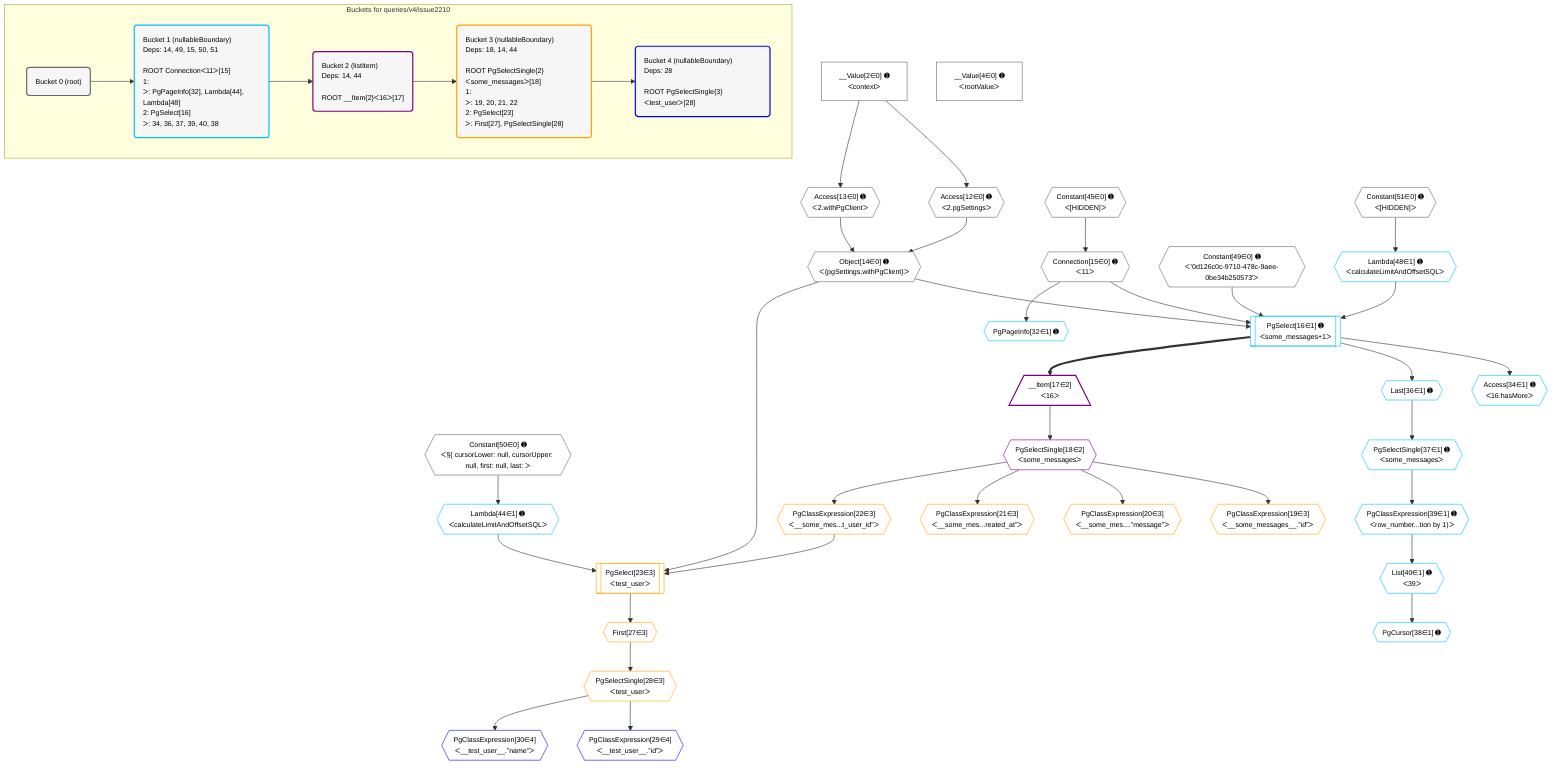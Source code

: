 %%{init: {'themeVariables': { 'fontSize': '12px'}}}%%
graph TD
    classDef path fill:#eee,stroke:#000,color:#000
    classDef plan fill:#fff,stroke-width:1px,color:#000
    classDef itemplan fill:#fff,stroke-width:2px,color:#000
    classDef unbatchedplan fill:#dff,stroke-width:1px,color:#000
    classDef sideeffectplan fill:#fcc,stroke-width:2px,color:#000
    classDef bucket fill:#f6f6f6,color:#000,stroke-width:2px,text-align:left


    %% plan dependencies
    Object14{{"Object[14∈0] ➊<br />ᐸ{pgSettings,withPgClient}ᐳ"}}:::plan
    Access12{{"Access[12∈0] ➊<br />ᐸ2.pgSettingsᐳ"}}:::plan
    Access13{{"Access[13∈0] ➊<br />ᐸ2.withPgClientᐳ"}}:::plan
    Access12 & Access13 --> Object14
    __Value2["__Value[2∈0] ➊<br />ᐸcontextᐳ"]:::plan
    __Value2 --> Access12
    __Value2 --> Access13
    Connection15{{"Connection[15∈0] ➊<br />ᐸ11ᐳ"}}:::plan
    Constant45{{"Constant[45∈0] ➊<br />ᐸ[HIDDEN]ᐳ"}}:::plan
    Constant45 --> Connection15
    __Value4["__Value[4∈0] ➊<br />ᐸrootValueᐳ"]:::plan
    Constant49{{"Constant[49∈0] ➊<br />ᐸ'0d126c0c-9710-478c-9aee-0be34b250573'ᐳ"}}:::plan
    Constant50{{"Constant[50∈0] ➊<br />ᐸ§{ cursorLower: null, cursorUpper: null, first: null, last: ᐳ"}}:::plan
    Constant51{{"Constant[51∈0] ➊<br />ᐸ[HIDDEN]ᐳ"}}:::plan
    PgSelect16[["PgSelect[16∈1] ➊<br />ᐸsome_messages+1ᐳ"]]:::plan
    Lambda48{{"Lambda[48∈1] ➊<br />ᐸcalculateLimitAndOffsetSQLᐳ"}}:::plan
    Object14 & Constant49 & Connection15 & Lambda48 --> PgSelect16
    PgPageInfo32{{"PgPageInfo[32∈1] ➊"}}:::plan
    Connection15 --> PgPageInfo32
    Access34{{"Access[34∈1] ➊<br />ᐸ16.hasMoreᐳ"}}:::plan
    PgSelect16 --> Access34
    Last36{{"Last[36∈1] ➊"}}:::plan
    PgSelect16 --> Last36
    PgSelectSingle37{{"PgSelectSingle[37∈1] ➊<br />ᐸsome_messagesᐳ"}}:::plan
    Last36 --> PgSelectSingle37
    PgCursor38{{"PgCursor[38∈1] ➊"}}:::plan
    List40{{"List[40∈1] ➊<br />ᐸ39ᐳ"}}:::plan
    List40 --> PgCursor38
    PgClassExpression39{{"PgClassExpression[39∈1] ➊<br />ᐸrow_number...tion by 1)ᐳ"}}:::plan
    PgSelectSingle37 --> PgClassExpression39
    PgClassExpression39 --> List40
    Lambda44{{"Lambda[44∈1] ➊<br />ᐸcalculateLimitAndOffsetSQLᐳ"}}:::plan
    Constant50 --> Lambda44
    Constant51 --> Lambda48
    __Item17[/"__Item[17∈2]<br />ᐸ16ᐳ"\]:::itemplan
    PgSelect16 ==> __Item17
    PgSelectSingle18{{"PgSelectSingle[18∈2]<br />ᐸsome_messagesᐳ"}}:::plan
    __Item17 --> PgSelectSingle18
    PgSelect23[["PgSelect[23∈3]<br />ᐸtest_userᐳ"]]:::plan
    PgClassExpression22{{"PgClassExpression[22∈3]<br />ᐸ__some_mes...t_user_id”ᐳ"}}:::plan
    Object14 & PgClassExpression22 & Lambda44 --> PgSelect23
    PgClassExpression19{{"PgClassExpression[19∈3]<br />ᐸ__some_messages__.”id”ᐳ"}}:::plan
    PgSelectSingle18 --> PgClassExpression19
    PgClassExpression20{{"PgClassExpression[20∈3]<br />ᐸ__some_mes....”message”ᐳ"}}:::plan
    PgSelectSingle18 --> PgClassExpression20
    PgClassExpression21{{"PgClassExpression[21∈3]<br />ᐸ__some_mes...reated_at”ᐳ"}}:::plan
    PgSelectSingle18 --> PgClassExpression21
    PgSelectSingle18 --> PgClassExpression22
    First27{{"First[27∈3]"}}:::plan
    PgSelect23 --> First27
    PgSelectSingle28{{"PgSelectSingle[28∈3]<br />ᐸtest_userᐳ"}}:::plan
    First27 --> PgSelectSingle28
    PgClassExpression29{{"PgClassExpression[29∈4]<br />ᐸ__test_user__.”id”ᐳ"}}:::plan
    PgSelectSingle28 --> PgClassExpression29
    PgClassExpression30{{"PgClassExpression[30∈4]<br />ᐸ__test_user__.”name”ᐳ"}}:::plan
    PgSelectSingle28 --> PgClassExpression30

    %% define steps

    subgraph "Buckets for queries/v4/issue2210"
    Bucket0("Bucket 0 (root)"):::bucket
    classDef bucket0 stroke:#696969
    class Bucket0,__Value2,__Value4,Access12,Access13,Object14,Connection15,Constant45,Constant49,Constant50,Constant51 bucket0
    Bucket1("Bucket 1 (nullableBoundary)<br />Deps: 14, 49, 15, 50, 51<br /><br />ROOT Connectionᐸ11ᐳ[15]<br />1: <br />ᐳ: PgPageInfo[32], Lambda[44], Lambda[48]<br />2: PgSelect[16]<br />ᐳ: 34, 36, 37, 39, 40, 38"):::bucket
    classDef bucket1 stroke:#00bfff
    class Bucket1,PgSelect16,PgPageInfo32,Access34,Last36,PgSelectSingle37,PgCursor38,PgClassExpression39,List40,Lambda44,Lambda48 bucket1
    Bucket2("Bucket 2 (listItem)<br />Deps: 14, 44<br /><br />ROOT __Item{2}ᐸ16ᐳ[17]"):::bucket
    classDef bucket2 stroke:#7f007f
    class Bucket2,__Item17,PgSelectSingle18 bucket2
    Bucket3("Bucket 3 (nullableBoundary)<br />Deps: 18, 14, 44<br /><br />ROOT PgSelectSingle{2}ᐸsome_messagesᐳ[18]<br />1: <br />ᐳ: 19, 20, 21, 22<br />2: PgSelect[23]<br />ᐳ: First[27], PgSelectSingle[28]"):::bucket
    classDef bucket3 stroke:#ffa500
    class Bucket3,PgClassExpression19,PgClassExpression20,PgClassExpression21,PgClassExpression22,PgSelect23,First27,PgSelectSingle28 bucket3
    Bucket4("Bucket 4 (nullableBoundary)<br />Deps: 28<br /><br />ROOT PgSelectSingle{3}ᐸtest_userᐳ[28]"):::bucket
    classDef bucket4 stroke:#0000ff
    class Bucket4,PgClassExpression29,PgClassExpression30 bucket4
    Bucket0 --> Bucket1
    Bucket1 --> Bucket2
    Bucket2 --> Bucket3
    Bucket3 --> Bucket4
    end